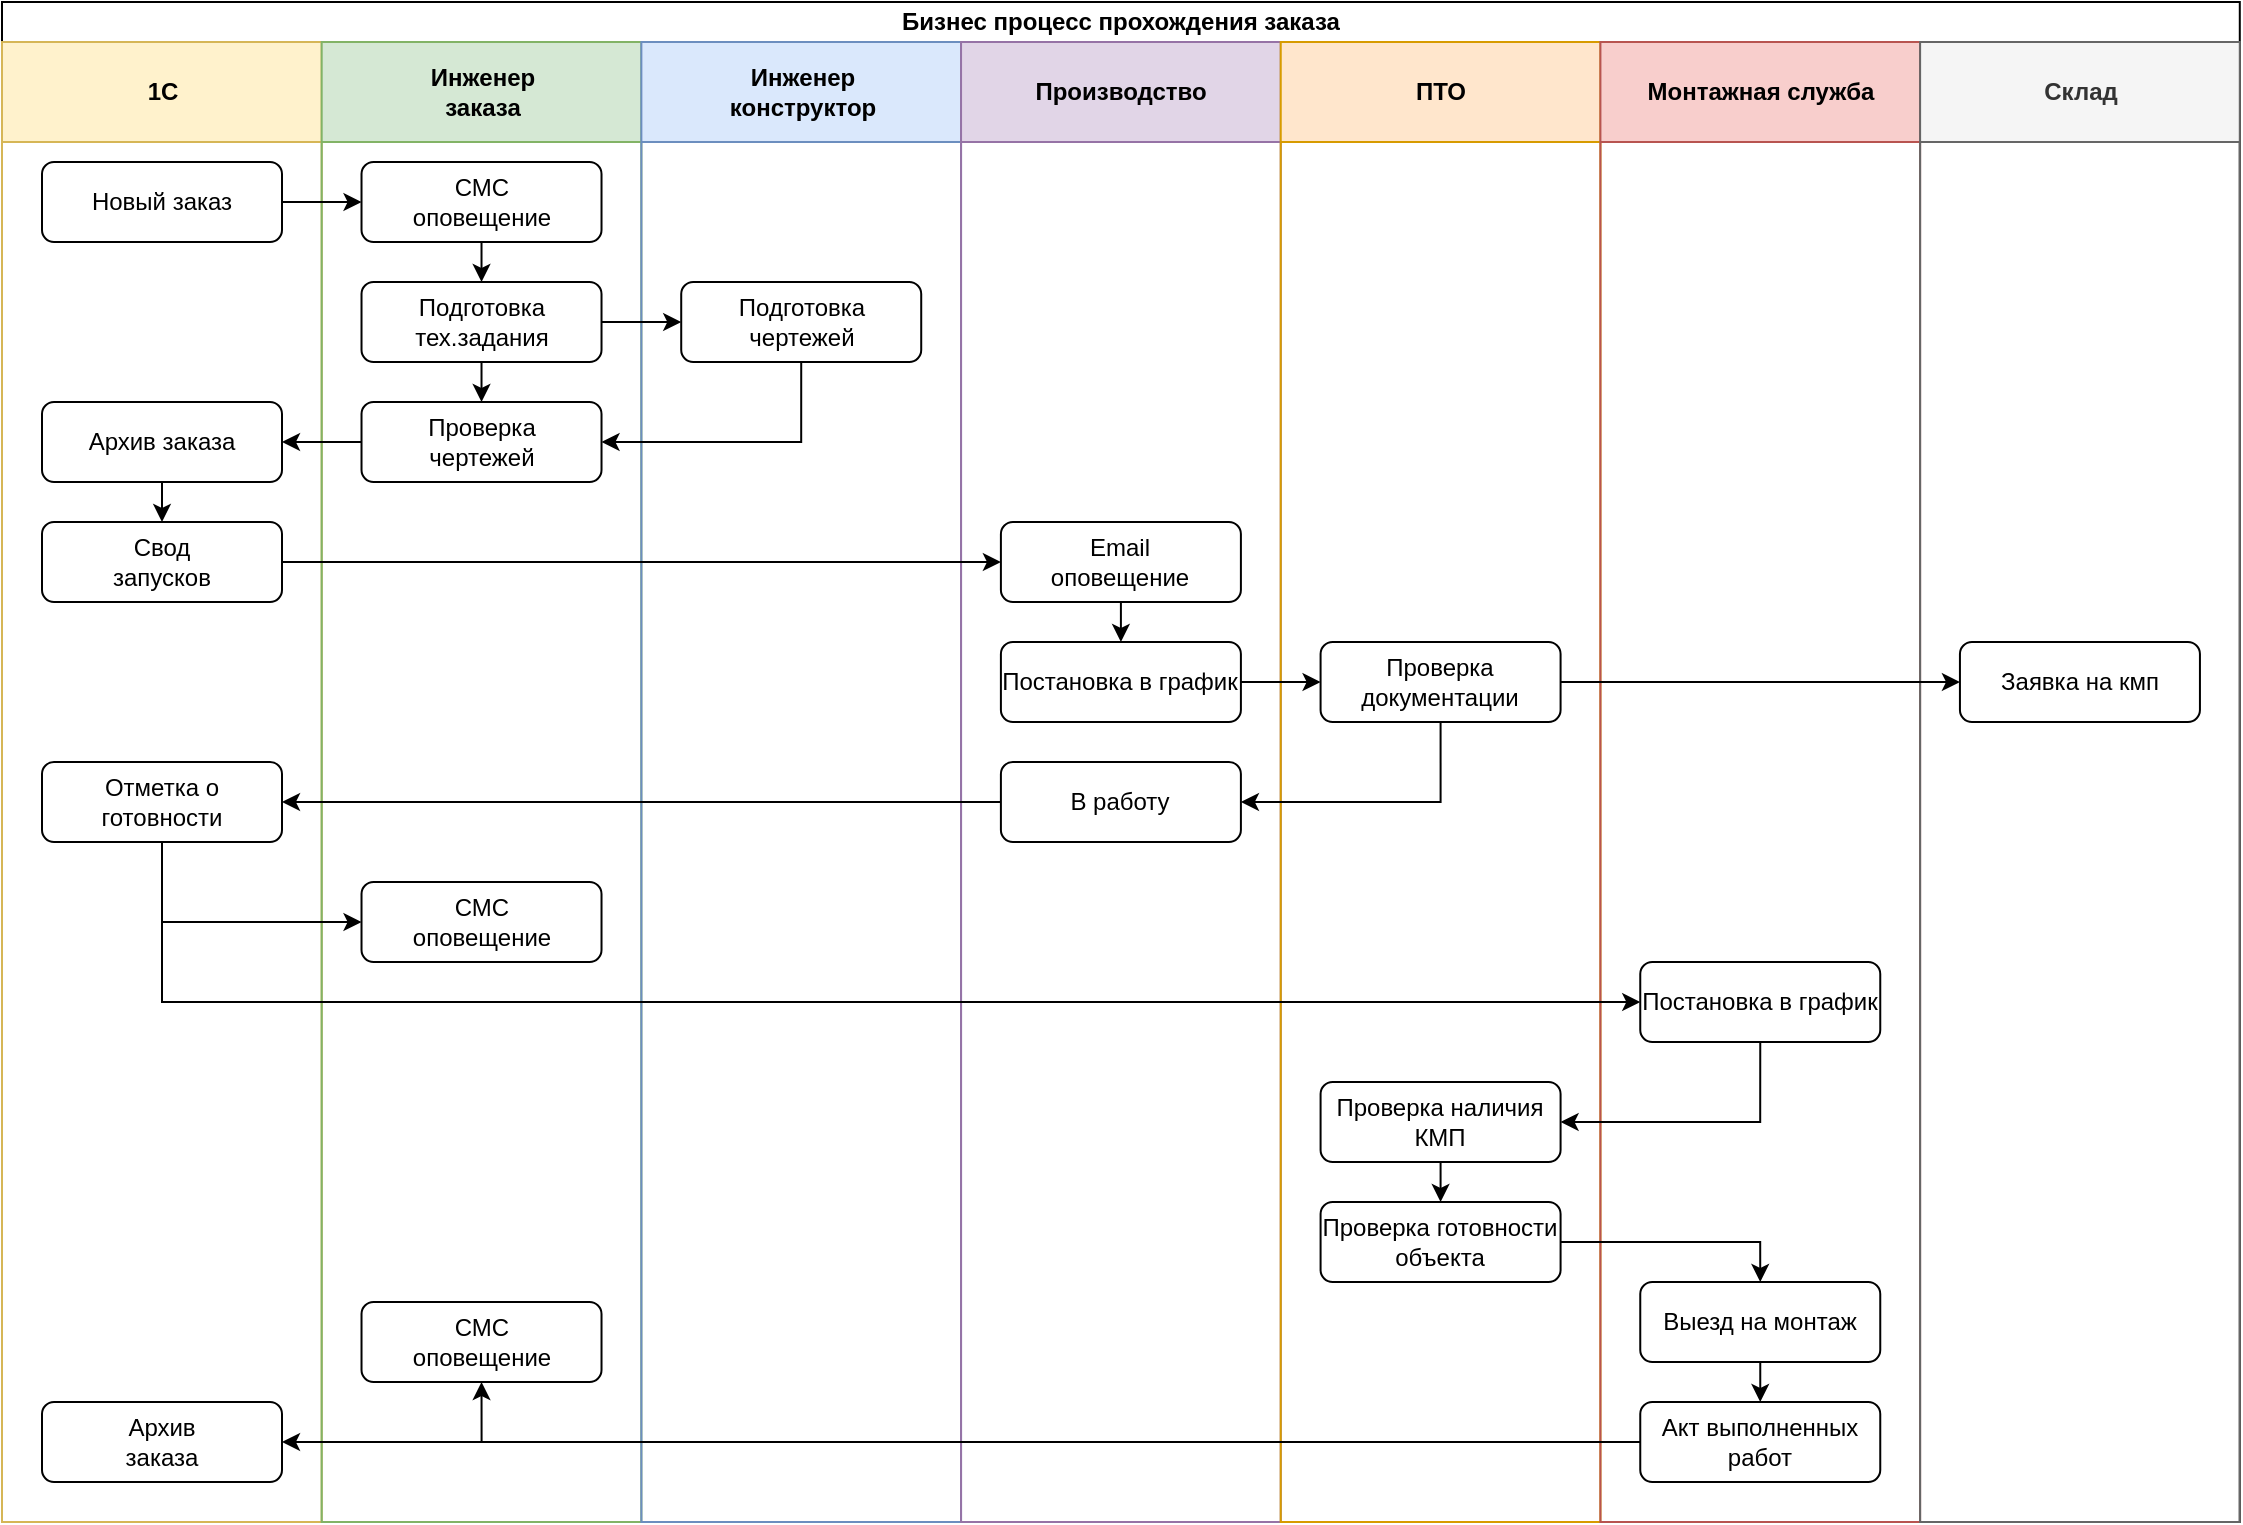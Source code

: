 <mxfile version="22.1.7" type="github">
  <diagram name="Страница — 1" id="pAg4jtTioVge83QlBJV_">
    <mxGraphModel dx="1509" dy="789" grid="1" gridSize="10" guides="1" tooltips="1" connect="1" arrows="1" fold="1" page="1" pageScale="1" pageWidth="1169" pageHeight="827" math="0" shadow="0">
      <root>
        <mxCell id="0" />
        <mxCell id="1" parent="0" />
        <mxCell id="7KPv43HI__lpe5eBT3-9-3" value="Бизнес процесс прохождения заказа" style="swimlane;childLayout=stackLayout;resizeParent=1;resizeParentMax=0;startSize=20;html=1;" vertex="1" parent="1">
          <mxGeometry x="40" y="40" width="1118.895" height="760" as="geometry" />
        </mxCell>
        <mxCell id="7KPv43HI__lpe5eBT3-9-4" value="1C" style="swimlane;startSize=50;html=1;fillColor=#fff2cc;strokeColor=#d6b656;" vertex="1" parent="7KPv43HI__lpe5eBT3-9-3">
          <mxGeometry y="20" width="159.842" height="740" as="geometry" />
        </mxCell>
        <mxCell id="7KPv43HI__lpe5eBT3-9-11" value="Новый заказ" style="rounded=1;whiteSpace=wrap;html=1;" vertex="1" parent="7KPv43HI__lpe5eBT3-9-4">
          <mxGeometry x="20" y="60" width="120" height="40" as="geometry" />
        </mxCell>
        <mxCell id="7KPv43HI__lpe5eBT3-9-24" value="&lt;div&gt;Свод&lt;/div&gt;&lt;div&gt;запусков&lt;br&gt;&lt;/div&gt;" style="rounded=1;whiteSpace=wrap;html=1;" vertex="1" parent="7KPv43HI__lpe5eBT3-9-4">
          <mxGeometry x="20" y="240" width="120" height="40" as="geometry" />
        </mxCell>
        <mxCell id="7KPv43HI__lpe5eBT3-9-37" value="Отметка о готовности" style="rounded=1;whiteSpace=wrap;html=1;" vertex="1" parent="7KPv43HI__lpe5eBT3-9-4">
          <mxGeometry x="20.0" y="360" width="120" height="40" as="geometry" />
        </mxCell>
        <mxCell id="7KPv43HI__lpe5eBT3-9-52" value="&lt;div&gt;Архив&lt;/div&gt;&lt;div&gt;заказа&lt;br&gt;&lt;/div&gt;" style="rounded=1;whiteSpace=wrap;html=1;" vertex="1" parent="7KPv43HI__lpe5eBT3-9-4">
          <mxGeometry x="20.0" y="680" width="120" height="40" as="geometry" />
        </mxCell>
        <mxCell id="7KPv43HI__lpe5eBT3-9-5" value="&lt;div&gt;Инженер&lt;/div&gt;&lt;div&gt;заказа&lt;br&gt;&lt;/div&gt;" style="swimlane;startSize=50;html=1;fillColor=#d5e8d4;strokeColor=#82b366;" vertex="1" parent="7KPv43HI__lpe5eBT3-9-3">
          <mxGeometry x="159.842" y="20" width="159.842" height="740" as="geometry" />
        </mxCell>
        <mxCell id="7KPv43HI__lpe5eBT3-9-12" value="&lt;div&gt;СМС&lt;/div&gt;&lt;div&gt;оповещение&lt;/div&gt;" style="rounded=1;whiteSpace=wrap;html=1;" vertex="1" parent="7KPv43HI__lpe5eBT3-9-5">
          <mxGeometry x="19.918" y="60" width="120" height="40" as="geometry" />
        </mxCell>
        <mxCell id="7KPv43HI__lpe5eBT3-9-39" value="&lt;div&gt;СМС&lt;/div&gt;&lt;div&gt;оповещение&lt;/div&gt;" style="rounded=1;whiteSpace=wrap;html=1;" vertex="1" parent="7KPv43HI__lpe5eBT3-9-5">
          <mxGeometry x="19.918" y="420" width="120" height="40" as="geometry" />
        </mxCell>
        <mxCell id="7KPv43HI__lpe5eBT3-9-23" value="Архив заказа" style="rounded=1;whiteSpace=wrap;html=1;" vertex="1" parent="7KPv43HI__lpe5eBT3-9-5">
          <mxGeometry x="-139.842" y="180" width="120" height="40" as="geometry" />
        </mxCell>
        <mxCell id="7KPv43HI__lpe5eBT3-9-17" value="&lt;div&gt;Проверка&lt;/div&gt;&lt;div&gt;чертежей&lt;br&gt;&lt;/div&gt;" style="rounded=1;whiteSpace=wrap;html=1;" vertex="1" parent="7KPv43HI__lpe5eBT3-9-5">
          <mxGeometry x="19.918" y="180" width="120" height="40" as="geometry" />
        </mxCell>
        <mxCell id="7KPv43HI__lpe5eBT3-9-25" style="edgeStyle=orthogonalEdgeStyle;rounded=0;orthogonalLoop=1;jettySize=auto;html=1;exitX=0;exitY=0.5;exitDx=0;exitDy=0;entryX=1;entryY=0.5;entryDx=0;entryDy=0;" edge="1" parent="7KPv43HI__lpe5eBT3-9-5" source="7KPv43HI__lpe5eBT3-9-17" target="7KPv43HI__lpe5eBT3-9-23">
          <mxGeometry relative="1" as="geometry" />
        </mxCell>
        <mxCell id="7KPv43HI__lpe5eBT3-9-53" value="&lt;div&gt;СМС&lt;/div&gt;&lt;div&gt;оповещение&lt;/div&gt;" style="rounded=1;whiteSpace=wrap;html=1;" vertex="1" parent="7KPv43HI__lpe5eBT3-9-5">
          <mxGeometry x="19.918" y="630" width="120" height="40" as="geometry" />
        </mxCell>
        <mxCell id="7KPv43HI__lpe5eBT3-9-6" value="&lt;div&gt;Инженер&lt;/div&gt;&lt;div&gt;конструктор&lt;br&gt;&lt;/div&gt;" style="swimlane;startSize=50;html=1;fillColor=#dae8fc;strokeColor=#6c8ebf;" vertex="1" parent="7KPv43HI__lpe5eBT3-9-3">
          <mxGeometry x="319.684" y="20" width="159.842" height="740" as="geometry" />
        </mxCell>
        <mxCell id="7KPv43HI__lpe5eBT3-9-15" value="Подготовка тех.задания" style="rounded=1;whiteSpace=wrap;html=1;" vertex="1" parent="7KPv43HI__lpe5eBT3-9-6">
          <mxGeometry x="-139.924" y="120" width="120" height="40" as="geometry" />
        </mxCell>
        <mxCell id="7KPv43HI__lpe5eBT3-9-16" value="Подготовка чертежей" style="rounded=1;whiteSpace=wrap;html=1;" vertex="1" parent="7KPv43HI__lpe5eBT3-9-6">
          <mxGeometry x="19.926" y="120" width="120" height="40" as="geometry" />
        </mxCell>
        <mxCell id="7KPv43HI__lpe5eBT3-9-20" style="edgeStyle=orthogonalEdgeStyle;rounded=0;orthogonalLoop=1;jettySize=auto;html=1;exitX=1;exitY=0.5;exitDx=0;exitDy=0;entryX=0;entryY=0.5;entryDx=0;entryDy=0;" edge="1" parent="7KPv43HI__lpe5eBT3-9-6" source="7KPv43HI__lpe5eBT3-9-15" target="7KPv43HI__lpe5eBT3-9-16">
          <mxGeometry relative="1" as="geometry" />
        </mxCell>
        <mxCell id="7KPv43HI__lpe5eBT3-9-7" value="Производство" style="swimlane;startSize=50;html=1;fillColor=#e1d5e7;strokeColor=#9673a6;" vertex="1" parent="7KPv43HI__lpe5eBT3-9-3">
          <mxGeometry x="479.527" y="20" width="159.842" height="740" as="geometry" />
        </mxCell>
        <mxCell id="7KPv43HI__lpe5eBT3-9-30" style="edgeStyle=orthogonalEdgeStyle;rounded=0;orthogonalLoop=1;jettySize=auto;html=1;exitX=0.5;exitY=1;exitDx=0;exitDy=0;entryX=0.5;entryY=0;entryDx=0;entryDy=0;" edge="1" parent="7KPv43HI__lpe5eBT3-9-7" source="7KPv43HI__lpe5eBT3-9-27" target="7KPv43HI__lpe5eBT3-9-29">
          <mxGeometry relative="1" as="geometry" />
        </mxCell>
        <mxCell id="7KPv43HI__lpe5eBT3-9-27" value="&lt;div&gt;Email&lt;/div&gt;&lt;div&gt;оповещение&lt;br&gt;&lt;/div&gt;" style="rounded=1;whiteSpace=wrap;html=1;" vertex="1" parent="7KPv43HI__lpe5eBT3-9-7">
          <mxGeometry x="19.923" y="240" width="120" height="40" as="geometry" />
        </mxCell>
        <mxCell id="7KPv43HI__lpe5eBT3-9-29" value="Постановка в график" style="rounded=1;whiteSpace=wrap;html=1;" vertex="1" parent="7KPv43HI__lpe5eBT3-9-7">
          <mxGeometry x="19.923" y="300" width="120" height="40" as="geometry" />
        </mxCell>
        <mxCell id="7KPv43HI__lpe5eBT3-9-35" value="В работу" style="rounded=1;whiteSpace=wrap;html=1;" vertex="1" parent="7KPv43HI__lpe5eBT3-9-7">
          <mxGeometry x="19.923" y="360" width="120" height="40" as="geometry" />
        </mxCell>
        <mxCell id="7KPv43HI__lpe5eBT3-9-8" value="ПТО" style="swimlane;startSize=50;html=1;fillColor=#ffe6cc;strokeColor=#d79b00;" vertex="1" parent="7KPv43HI__lpe5eBT3-9-3">
          <mxGeometry x="639.369" y="20" width="159.842" height="740" as="geometry" />
        </mxCell>
        <mxCell id="7KPv43HI__lpe5eBT3-9-31" value="&lt;div&gt;Проверка&lt;/div&gt;&lt;div&gt;документации&lt;br&gt;&lt;/div&gt;" style="rounded=1;whiteSpace=wrap;html=1;" vertex="1" parent="7KPv43HI__lpe5eBT3-9-8">
          <mxGeometry x="19.921" y="300" width="120" height="40" as="geometry" />
        </mxCell>
        <mxCell id="7KPv43HI__lpe5eBT3-9-47" style="edgeStyle=orthogonalEdgeStyle;rounded=0;orthogonalLoop=1;jettySize=auto;html=1;exitX=0.5;exitY=1;exitDx=0;exitDy=0;entryX=0.5;entryY=0;entryDx=0;entryDy=0;" edge="1" parent="7KPv43HI__lpe5eBT3-9-8" source="7KPv43HI__lpe5eBT3-9-43" target="7KPv43HI__lpe5eBT3-9-45">
          <mxGeometry relative="1" as="geometry" />
        </mxCell>
        <mxCell id="7KPv43HI__lpe5eBT3-9-43" value="Проверка наличия КМП" style="rounded=1;whiteSpace=wrap;html=1;" vertex="1" parent="7KPv43HI__lpe5eBT3-9-8">
          <mxGeometry x="19.921" y="520" width="120" height="40" as="geometry" />
        </mxCell>
        <mxCell id="7KPv43HI__lpe5eBT3-9-45" value="Проверка готовности объекта" style="rounded=1;whiteSpace=wrap;html=1;" vertex="1" parent="7KPv43HI__lpe5eBT3-9-8">
          <mxGeometry x="19.921" y="580" width="120" height="40" as="geometry" />
        </mxCell>
        <mxCell id="7KPv43HI__lpe5eBT3-9-9" value="Монтажная служба" style="swimlane;startSize=50;html=1;fillColor=#f8cecc;strokeColor=#b85450;" vertex="1" parent="7KPv43HI__lpe5eBT3-9-3">
          <mxGeometry x="799.211" y="20" width="159.842" height="740" as="geometry" />
        </mxCell>
        <mxCell id="7KPv43HI__lpe5eBT3-9-41" value="Постановка в график" style="rounded=1;whiteSpace=wrap;html=1;" vertex="1" parent="7KPv43HI__lpe5eBT3-9-9">
          <mxGeometry x="19.919" y="460" width="120" height="40" as="geometry" />
        </mxCell>
        <mxCell id="7KPv43HI__lpe5eBT3-9-51" style="edgeStyle=orthogonalEdgeStyle;rounded=0;orthogonalLoop=1;jettySize=auto;html=1;exitX=0.5;exitY=1;exitDx=0;exitDy=0;entryX=0.5;entryY=0;entryDx=0;entryDy=0;" edge="1" parent="7KPv43HI__lpe5eBT3-9-9" source="7KPv43HI__lpe5eBT3-9-48" target="7KPv43HI__lpe5eBT3-9-50">
          <mxGeometry relative="1" as="geometry" />
        </mxCell>
        <mxCell id="7KPv43HI__lpe5eBT3-9-48" value="Выезд на монтаж" style="rounded=1;whiteSpace=wrap;html=1;" vertex="1" parent="7KPv43HI__lpe5eBT3-9-9">
          <mxGeometry x="19.919" y="620" width="120" height="40" as="geometry" />
        </mxCell>
        <mxCell id="7KPv43HI__lpe5eBT3-9-50" value="Акт выполненных работ" style="rounded=1;whiteSpace=wrap;html=1;" vertex="1" parent="7KPv43HI__lpe5eBT3-9-9">
          <mxGeometry x="19.919" y="680" width="120" height="40" as="geometry" />
        </mxCell>
        <mxCell id="7KPv43HI__lpe5eBT3-9-10" value="Склад" style="swimlane;startSize=50;html=1;fillColor=#f5f5f5;fontColor=#333333;strokeColor=#666666;" vertex="1" parent="7KPv43HI__lpe5eBT3-9-3">
          <mxGeometry x="959.053" y="20" width="159.842" height="740" as="geometry" />
        </mxCell>
        <mxCell id="7KPv43HI__lpe5eBT3-9-33" value="Заявка на кмп" style="rounded=1;whiteSpace=wrap;html=1;" vertex="1" parent="7KPv43HI__lpe5eBT3-9-10">
          <mxGeometry x="19.917" y="300" width="120" height="40" as="geometry" />
        </mxCell>
        <mxCell id="7KPv43HI__lpe5eBT3-9-18" style="edgeStyle=orthogonalEdgeStyle;rounded=0;orthogonalLoop=1;jettySize=auto;html=1;exitX=1;exitY=0.5;exitDx=0;exitDy=0;entryX=0;entryY=0.5;entryDx=0;entryDy=0;" edge="1" parent="7KPv43HI__lpe5eBT3-9-3" source="7KPv43HI__lpe5eBT3-9-11" target="7KPv43HI__lpe5eBT3-9-12">
          <mxGeometry relative="1" as="geometry" />
        </mxCell>
        <mxCell id="7KPv43HI__lpe5eBT3-9-22" style="edgeStyle=orthogonalEdgeStyle;rounded=0;orthogonalLoop=1;jettySize=auto;html=1;exitX=0.5;exitY=1;exitDx=0;exitDy=0;entryX=1;entryY=0.5;entryDx=0;entryDy=0;" edge="1" parent="7KPv43HI__lpe5eBT3-9-3" source="7KPv43HI__lpe5eBT3-9-16" target="7KPv43HI__lpe5eBT3-9-17">
          <mxGeometry relative="1" as="geometry" />
        </mxCell>
        <mxCell id="7KPv43HI__lpe5eBT3-9-28" style="edgeStyle=orthogonalEdgeStyle;rounded=0;orthogonalLoop=1;jettySize=auto;html=1;exitX=1;exitY=0.5;exitDx=0;exitDy=0;entryX=0;entryY=0.5;entryDx=0;entryDy=0;" edge="1" parent="7KPv43HI__lpe5eBT3-9-3" source="7KPv43HI__lpe5eBT3-9-24" target="7KPv43HI__lpe5eBT3-9-27">
          <mxGeometry relative="1" as="geometry" />
        </mxCell>
        <mxCell id="7KPv43HI__lpe5eBT3-9-32" style="edgeStyle=orthogonalEdgeStyle;rounded=0;orthogonalLoop=1;jettySize=auto;html=1;exitX=1;exitY=0.5;exitDx=0;exitDy=0;entryX=0;entryY=0.5;entryDx=0;entryDy=0;" edge="1" parent="7KPv43HI__lpe5eBT3-9-3" source="7KPv43HI__lpe5eBT3-9-29" target="7KPv43HI__lpe5eBT3-9-31">
          <mxGeometry relative="1" as="geometry" />
        </mxCell>
        <mxCell id="7KPv43HI__lpe5eBT3-9-34" style="edgeStyle=orthogonalEdgeStyle;rounded=0;orthogonalLoop=1;jettySize=auto;html=1;exitX=1;exitY=0.5;exitDx=0;exitDy=0;entryX=0;entryY=0.5;entryDx=0;entryDy=0;" edge="1" parent="7KPv43HI__lpe5eBT3-9-3" source="7KPv43HI__lpe5eBT3-9-31" target="7KPv43HI__lpe5eBT3-9-33">
          <mxGeometry relative="1" as="geometry" />
        </mxCell>
        <mxCell id="7KPv43HI__lpe5eBT3-9-36" style="edgeStyle=orthogonalEdgeStyle;rounded=0;orthogonalLoop=1;jettySize=auto;html=1;exitX=0.5;exitY=1;exitDx=0;exitDy=0;entryX=1;entryY=0.5;entryDx=0;entryDy=0;" edge="1" parent="7KPv43HI__lpe5eBT3-9-3" source="7KPv43HI__lpe5eBT3-9-31" target="7KPv43HI__lpe5eBT3-9-35">
          <mxGeometry relative="1" as="geometry" />
        </mxCell>
        <mxCell id="7KPv43HI__lpe5eBT3-9-38" style="edgeStyle=orthogonalEdgeStyle;rounded=0;orthogonalLoop=1;jettySize=auto;html=1;exitX=0;exitY=0.5;exitDx=0;exitDy=0;" edge="1" parent="7KPv43HI__lpe5eBT3-9-3" source="7KPv43HI__lpe5eBT3-9-35" target="7KPv43HI__lpe5eBT3-9-37">
          <mxGeometry relative="1" as="geometry" />
        </mxCell>
        <mxCell id="7KPv43HI__lpe5eBT3-9-40" style="edgeStyle=orthogonalEdgeStyle;rounded=0;orthogonalLoop=1;jettySize=auto;html=1;exitX=0.5;exitY=1;exitDx=0;exitDy=0;entryX=0;entryY=0.5;entryDx=0;entryDy=0;" edge="1" parent="7KPv43HI__lpe5eBT3-9-3" source="7KPv43HI__lpe5eBT3-9-37" target="7KPv43HI__lpe5eBT3-9-39">
          <mxGeometry relative="1" as="geometry" />
        </mxCell>
        <mxCell id="7KPv43HI__lpe5eBT3-9-42" style="edgeStyle=orthogonalEdgeStyle;rounded=0;orthogonalLoop=1;jettySize=auto;html=1;exitX=0.5;exitY=1;exitDx=0;exitDy=0;entryX=0;entryY=0.5;entryDx=0;entryDy=0;" edge="1" parent="7KPv43HI__lpe5eBT3-9-3" source="7KPv43HI__lpe5eBT3-9-37" target="7KPv43HI__lpe5eBT3-9-41">
          <mxGeometry relative="1" as="geometry" />
        </mxCell>
        <mxCell id="7KPv43HI__lpe5eBT3-9-19" style="edgeStyle=orthogonalEdgeStyle;rounded=0;orthogonalLoop=1;jettySize=auto;html=1;exitX=0.5;exitY=1;exitDx=0;exitDy=0;entryX=0.5;entryY=0;entryDx=0;entryDy=0;" edge="1" parent="7KPv43HI__lpe5eBT3-9-3" source="7KPv43HI__lpe5eBT3-9-12" target="7KPv43HI__lpe5eBT3-9-15">
          <mxGeometry relative="1" as="geometry" />
        </mxCell>
        <mxCell id="7KPv43HI__lpe5eBT3-9-21" style="edgeStyle=orthogonalEdgeStyle;rounded=0;orthogonalLoop=1;jettySize=auto;html=1;exitX=0.5;exitY=1;exitDx=0;exitDy=0;entryX=0.5;entryY=0;entryDx=0;entryDy=0;" edge="1" parent="7KPv43HI__lpe5eBT3-9-3" source="7KPv43HI__lpe5eBT3-9-15" target="7KPv43HI__lpe5eBT3-9-17">
          <mxGeometry relative="1" as="geometry" />
        </mxCell>
        <mxCell id="7KPv43HI__lpe5eBT3-9-26" style="edgeStyle=orthogonalEdgeStyle;rounded=0;orthogonalLoop=1;jettySize=auto;html=1;exitX=0.5;exitY=1;exitDx=0;exitDy=0;entryX=0.5;entryY=0;entryDx=0;entryDy=0;" edge="1" parent="7KPv43HI__lpe5eBT3-9-3" source="7KPv43HI__lpe5eBT3-9-23" target="7KPv43HI__lpe5eBT3-9-24">
          <mxGeometry relative="1" as="geometry" />
        </mxCell>
        <mxCell id="7KPv43HI__lpe5eBT3-9-44" style="edgeStyle=orthogonalEdgeStyle;rounded=0;orthogonalLoop=1;jettySize=auto;html=1;exitX=0.5;exitY=1;exitDx=0;exitDy=0;entryX=1;entryY=0.5;entryDx=0;entryDy=0;" edge="1" parent="7KPv43HI__lpe5eBT3-9-3" source="7KPv43HI__lpe5eBT3-9-41" target="7KPv43HI__lpe5eBT3-9-43">
          <mxGeometry relative="1" as="geometry" />
        </mxCell>
        <mxCell id="7KPv43HI__lpe5eBT3-9-49" style="edgeStyle=orthogonalEdgeStyle;rounded=0;orthogonalLoop=1;jettySize=auto;html=1;exitX=1;exitY=0.5;exitDx=0;exitDy=0;entryX=0.5;entryY=0;entryDx=0;entryDy=0;" edge="1" parent="7KPv43HI__lpe5eBT3-9-3" source="7KPv43HI__lpe5eBT3-9-45" target="7KPv43HI__lpe5eBT3-9-48">
          <mxGeometry relative="1" as="geometry" />
        </mxCell>
        <mxCell id="7KPv43HI__lpe5eBT3-9-54" style="edgeStyle=orthogonalEdgeStyle;rounded=0;orthogonalLoop=1;jettySize=auto;html=1;exitX=0;exitY=0.5;exitDx=0;exitDy=0;entryX=1;entryY=0.5;entryDx=0;entryDy=0;" edge="1" parent="7KPv43HI__lpe5eBT3-9-3" source="7KPv43HI__lpe5eBT3-9-50" target="7KPv43HI__lpe5eBT3-9-52">
          <mxGeometry relative="1" as="geometry" />
        </mxCell>
        <mxCell id="7KPv43HI__lpe5eBT3-9-55" style="edgeStyle=orthogonalEdgeStyle;rounded=0;orthogonalLoop=1;jettySize=auto;html=1;exitX=0;exitY=0.5;exitDx=0;exitDy=0;entryX=0.5;entryY=1;entryDx=0;entryDy=0;" edge="1" parent="7KPv43HI__lpe5eBT3-9-3" source="7KPv43HI__lpe5eBT3-9-50" target="7KPv43HI__lpe5eBT3-9-53">
          <mxGeometry relative="1" as="geometry" />
        </mxCell>
      </root>
    </mxGraphModel>
  </diagram>
</mxfile>
